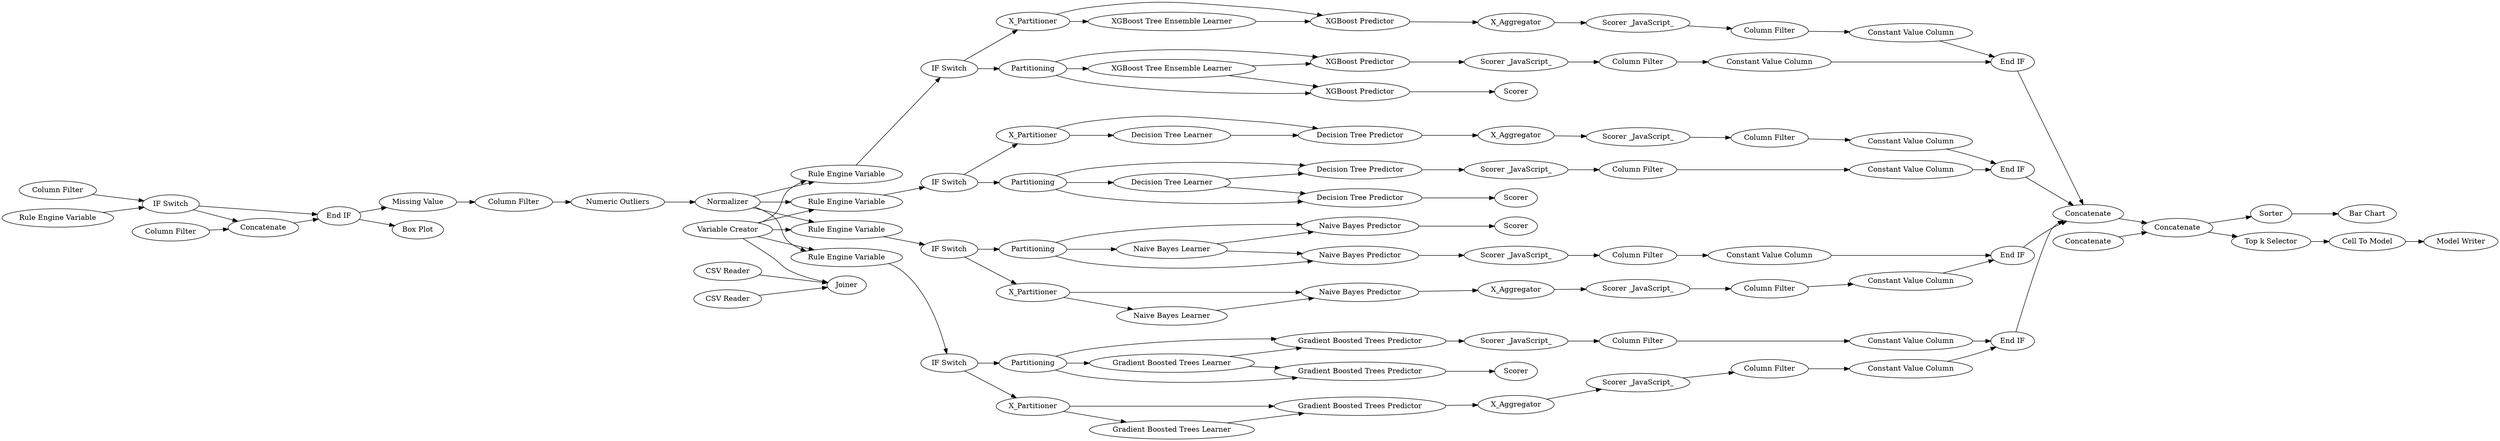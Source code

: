 digraph {
	"2076072878177446486_13" [label=X_Aggregator]
	"-4178809701667143485_18" [label=X_Partitioner]
	"4798100084811576830_758" [label="Scorer _JavaScript_"]
	"-4178809701667143485_769" [label="Rule Engine Variable"]
	"-4178809701667143485_768" [label="End IF"]
	"5989412658266114261_17" [label="IF Switch"]
	"3683319713135680732_2" [label="Box Plot"]
	"4798100084811576830_23" [label="Decision Tree Predictor"]
	"2076072878177446486_765" [label="Naive Bayes Predictor"]
	"5553738857664397950_18" [label="CSV Reader"]
	"2076072878177446486_706" [label="Constant Value Column"]
	"2076072878177446486_764" [label="Naive Bayes Learner"]
	"-7619037042173231585_767" [label="XGBoost Predictor"]
	"-7619037042173231585_769" [label="End IF"]
	"5989412658266114261_15" [label="Column Filter"]
	"2076072878177446486_26" [label=Scorer]
	"-7619037042173231585_766" [label="XGBoost Tree Ensemble Learner"]
	"-7619037042173231585_771" [label="Constant Value Column"]
	"4798100084811576830_705" [label="Column Filter"]
	"-7619037042173231585_18" [label=X_Partitioner]
	"-4178809701667143485_705" [label="Column Filter"]
	"4798100084811576830_22" [label="Decision Tree Learner"]
	"-4178809701667143485_761" [label=Partitioning]
	"-4178809701667143485_758" [label=Scorer]
	"1898887408437101398_40" [label=Concatenate]
	"1898887408437101398_44" [label=Sorter]
	"-4178809701667143485_29" [label="Gradient Boosted Trees Predictor"]
	"-7619037042173231585_39" [label="XGBoost Tree Ensemble Learner"]
	"4798100084811576830_766" [label="End IF"]
	"5989412658266114261_10" [label="Column Filter"]
	"-4178809701667143485_766" [label="Gradient Boosted Trees Predictor"]
	"-7619037042173231585_27" [label=Partitioning]
	"1898887408437101398_36" [label=Concatenate]
	"-4178809701667143485_759" [label="Scorer _JavaScript_"]
	"-4178809701667143485_706" [label="Constant Value Column"]
	"-4178809701667143485_13" [label=X_Aggregator]
	"-4178809701667143485_763" [label="Scorer _JavaScript_"]
	"4798100084811576830_762" [label="Scorer _JavaScript_"]
	"2076072878177446486_769" [label="Column Filter"]
	"-7619037042173231585_40" [label="XGBoost Predictor"]
	"-7619037042173231585_705" [label="Column Filter"]
	"2076072878177446486_37" [label="Naive Bayes Predictor"]
	"2076072878177446486_18" [label=X_Partitioner]
	"2076072878177446486_758" [label="Scorer _JavaScript_"]
	"1898887408437101398_37" [label="Top k Selector"]
	"4798100084811576830_18" [label=X_Partitioner]
	"4798100084811576830_26" [label=Scorer]
	"5989412658266114261_21" [label=Joiner]
	"-7619037042173231585_772" [label="Column Filter"]
	"1898887408437101398_41" [label=Concatenate]
	"-7619037042173231585_706" [label="Constant Value Column"]
	"-7619037042173231585_770" [label="IF Switch"]
	"2076072878177446486_766" [label="IF Switch"]
	"2076072878177446486_36" [label="Naive Bayes Learner"]
	"2076072878177446486_705" [label="Column Filter"]
	"1199721104304337569_2" [label="Numeric Outliers"]
	"-4178809701667143485_28" [label="Gradient Boosted Trees Learner"]
	"1898887408437101398_38" [label="Cell To Model"]
	"-4178809701667143485_765" [label="Gradient Boosted Trees Learner"]
	"1898887408437101398_39" [label="Model Writer"]
	"4798100084811576830_765" [label="IF Switch"]
	"-7619037042173231585_42" [label="XGBoost Predictor"]
	"-4178809701667143485_26" [label="Gradient Boosted Trees Predictor"]
	"4798100084811576830_761" [label="Decision Tree Learner"]
	"-4178809701667143485_771" [label="Constant Value Column"]
	"-7619037042173231585_758" [label="Scorer _JavaScript_"]
	"-4178809701667143485_767" [label="IF Switch"]
	"4798100084811576830_764" [label="Rule Engine Variable"]
	"5989412658266114261_19" [label=Concatenate]
	"4798100084811576830_706" [label="Constant Value Column"]
	"2076072878177446486_767" [label="End IF"]
	"5989412658266114261_18" [label="End IF"]
	"5989412658266114261_20" [label="Rule Engine Variable"]
	"2076072878177446486_770" [label="Constant Value Column"]
	"-7619037042173231585_768" [label="Rule Engine Variable"]
	"1199721104304337569_1" [label="Missing Value"]
	"2076072878177446486_763" [label="Scorer _JavaScript_"]
	"2076072878177446486_39" [label="Naive Bayes Predictor"]
	"-4178809701667143485_773" [label="Column Filter"]
	"2076072878177446486_768" [label="Rule Engine Variable"]
	"4798100084811576830_767" [label="Constant Value Column"]
	"1199721104304337569_3" [label=Normalizer]
	"-7619037042173231585_26" [label=Scorer]
	"4798100084811576830_759" [label="Decision Tree Predictor"]
	"-4325351702763722206_44" [label="Variable Creator"]
	"4798100084811576830_27" [label=Partitioning]
	"4798100084811576830_13" [label=X_Aggregator]
	"1898887408437101398_43" [label="Bar Chart"]
	"5553738857664397950_19" [label="CSV Reader"]
	"2076072878177446486_27" [label=Partitioning]
	"4798100084811576830_25" [label="Decision Tree Predictor"]
	"4798100084811576830_763" [label="Column Filter"]
	"-7619037042173231585_763" [label="Scorer _JavaScript_"]
	"1199721104304337569_5" [label="Column Filter"]
	"-7619037042173231585_13" [label=X_Aggregator]
	"2076072878177446486_39" -> "2076072878177446486_26"
	"-4178809701667143485_26" -> "-4178809701667143485_758"
	"-7619037042173231585_706" -> "-7619037042173231585_769"
	"-4178809701667143485_761" -> "-4178809701667143485_26"
	"2076072878177446486_27" -> "2076072878177446486_37"
	"5989412658266114261_18" -> "3683319713135680732_2"
	"-4178809701667143485_771" -> "-4178809701667143485_768"
	"-4178809701667143485_761" -> "-4178809701667143485_29"
	"-4178809701667143485_773" -> "-4178809701667143485_771"
	"2076072878177446486_764" -> "2076072878177446486_765"
	"-4325351702763722206_44" -> "2076072878177446486_768"
	"1898887408437101398_36" -> "1898887408437101398_41"
	"4798100084811576830_23" -> "4798100084811576830_758"
	"-4178809701667143485_706" -> "-4178809701667143485_768"
	"-4178809701667143485_705" -> "-4178809701667143485_706"
	"-4178809701667143485_29" -> "-4178809701667143485_759"
	"4798100084811576830_761" -> "4798100084811576830_759"
	"1199721104304337569_1" -> "1199721104304337569_5"
	"4798100084811576830_765" -> "4798100084811576830_18"
	"2076072878177446486_766" -> "2076072878177446486_18"
	"4798100084811576830_766" -> "1898887408437101398_40"
	"-4178809701667143485_13" -> "-4178809701667143485_763"
	"-4325351702763722206_44" -> "4798100084811576830_764"
	"4798100084811576830_27" -> "4798100084811576830_22"
	"4798100084811576830_22" -> "4798100084811576830_25"
	"4798100084811576830_25" -> "4798100084811576830_26"
	"-4178809701667143485_766" -> "-4178809701667143485_13"
	"5989412658266114261_10" -> "5989412658266114261_17"
	"-7619037042173231585_40" -> "-7619037042173231585_758"
	"-7619037042173231585_768" -> "-7619037042173231585_770"
	"4798100084811576830_705" -> "4798100084811576830_767"
	"-7619037042173231585_763" -> "-7619037042173231585_772"
	"1199721104304337569_5" -> "1199721104304337569_2"
	"4798100084811576830_764" -> "4798100084811576830_765"
	"-7619037042173231585_770" -> "-7619037042173231585_18"
	"1199721104304337569_3" -> "-7619037042173231585_768"
	"-7619037042173231585_18" -> "-7619037042173231585_767"
	"-4178809701667143485_28" -> "-4178809701667143485_26"
	"-7619037042173231585_758" -> "-7619037042173231585_705"
	"-4178809701667143485_759" -> "-4178809701667143485_705"
	"-4178809701667143485_28" -> "-4178809701667143485_29"
	"4798100084811576830_706" -> "4798100084811576830_766"
	"2076072878177446486_763" -> "2076072878177446486_769"
	"-7619037042173231585_766" -> "-7619037042173231585_767"
	"4798100084811576830_763" -> "4798100084811576830_706"
	"1199721104304337569_3" -> "2076072878177446486_768"
	"5989412658266114261_17" -> "5989412658266114261_19"
	"-4178809701667143485_767" -> "-4178809701667143485_761"
	"2076072878177446486_27" -> "2076072878177446486_36"
	"4798100084811576830_18" -> "4798100084811576830_761"
	"-4178809701667143485_769" -> "-4178809701667143485_767"
	"1199721104304337569_3" -> "4798100084811576830_764"
	"1898887408437101398_37" -> "1898887408437101398_38"
	"-7619037042173231585_39" -> "-7619037042173231585_42"
	"4798100084811576830_27" -> "4798100084811576830_25"
	"2076072878177446486_768" -> "2076072878177446486_766"
	"2076072878177446486_767" -> "1898887408437101398_40"
	"4798100084811576830_18" -> "4798100084811576830_759"
	"2076072878177446486_18" -> "2076072878177446486_765"
	"1898887408437101398_44" -> "1898887408437101398_43"
	"4798100084811576830_765" -> "4798100084811576830_27"
	"-7619037042173231585_39" -> "-7619037042173231585_40"
	"-7619037042173231585_705" -> "-7619037042173231585_706"
	"2076072878177446486_758" -> "2076072878177446486_705"
	"5989412658266114261_18" -> "1199721104304337569_1"
	"-4178809701667143485_767" -> "-4178809701667143485_18"
	"1898887408437101398_40" -> "1898887408437101398_41"
	"-7619037042173231585_18" -> "-7619037042173231585_766"
	"2076072878177446486_769" -> "2076072878177446486_770"
	"4798100084811576830_759" -> "4798100084811576830_13"
	"1898887408437101398_41" -> "1898887408437101398_37"
	"-4325351702763722206_44" -> "5989412658266114261_21"
	"4798100084811576830_767" -> "4798100084811576830_766"
	"-7619037042173231585_771" -> "-7619037042173231585_769"
	"-4178809701667143485_768" -> "1898887408437101398_40"
	"2076072878177446486_706" -> "2076072878177446486_767"
	"2076072878177446486_37" -> "2076072878177446486_758"
	"-7619037042173231585_767" -> "-7619037042173231585_13"
	"-7619037042173231585_769" -> "1898887408437101398_40"
	"2076072878177446486_766" -> "2076072878177446486_27"
	"2076072878177446486_27" -> "2076072878177446486_39"
	"-4325351702763722206_44" -> "-4178809701667143485_769"
	"5553738857664397950_18" -> "5989412658266114261_21"
	"5553738857664397950_19" -> "5989412658266114261_21"
	"5989412658266114261_15" -> "5989412658266114261_19"
	"2076072878177446486_765" -> "2076072878177446486_13"
	"5989412658266114261_20" -> "5989412658266114261_17"
	"2076072878177446486_705" -> "2076072878177446486_706"
	"1898887408437101398_38" -> "1898887408437101398_39"
	"-7619037042173231585_27" -> "-7619037042173231585_42"
	"5989412658266114261_19" -> "5989412658266114261_18"
	"2076072878177446486_13" -> "2076072878177446486_763"
	"-4178809701667143485_18" -> "-4178809701667143485_765"
	"4798100084811576830_13" -> "4798100084811576830_762"
	"-4178809701667143485_761" -> "-4178809701667143485_28"
	"2076072878177446486_18" -> "2076072878177446486_764"
	"1898887408437101398_41" -> "1898887408437101398_44"
	"2076072878177446486_36" -> "2076072878177446486_39"
	"1199721104304337569_2" -> "1199721104304337569_3"
	"-7619037042173231585_13" -> "-7619037042173231585_763"
	"-7619037042173231585_27" -> "-7619037042173231585_40"
	"-7619037042173231585_42" -> "-7619037042173231585_26"
	"4798100084811576830_762" -> "4798100084811576830_763"
	"2076072878177446486_770" -> "2076072878177446486_767"
	"-7619037042173231585_770" -> "-7619037042173231585_27"
	"5989412658266114261_17" -> "5989412658266114261_18"
	"-7619037042173231585_27" -> "-7619037042173231585_39"
	"-7619037042173231585_772" -> "-7619037042173231585_771"
	"4798100084811576830_758" -> "4798100084811576830_705"
	"1199721104304337569_3" -> "-4178809701667143485_769"
	"-4178809701667143485_763" -> "-4178809701667143485_773"
	"2076072878177446486_36" -> "2076072878177446486_37"
	"-4325351702763722206_44" -> "-7619037042173231585_768"
	"-4178809701667143485_18" -> "-4178809701667143485_766"
	"4798100084811576830_22" -> "4798100084811576830_23"
	"-4178809701667143485_765" -> "-4178809701667143485_766"
	"4798100084811576830_27" -> "4798100084811576830_23"
	rankdir=LR
}
